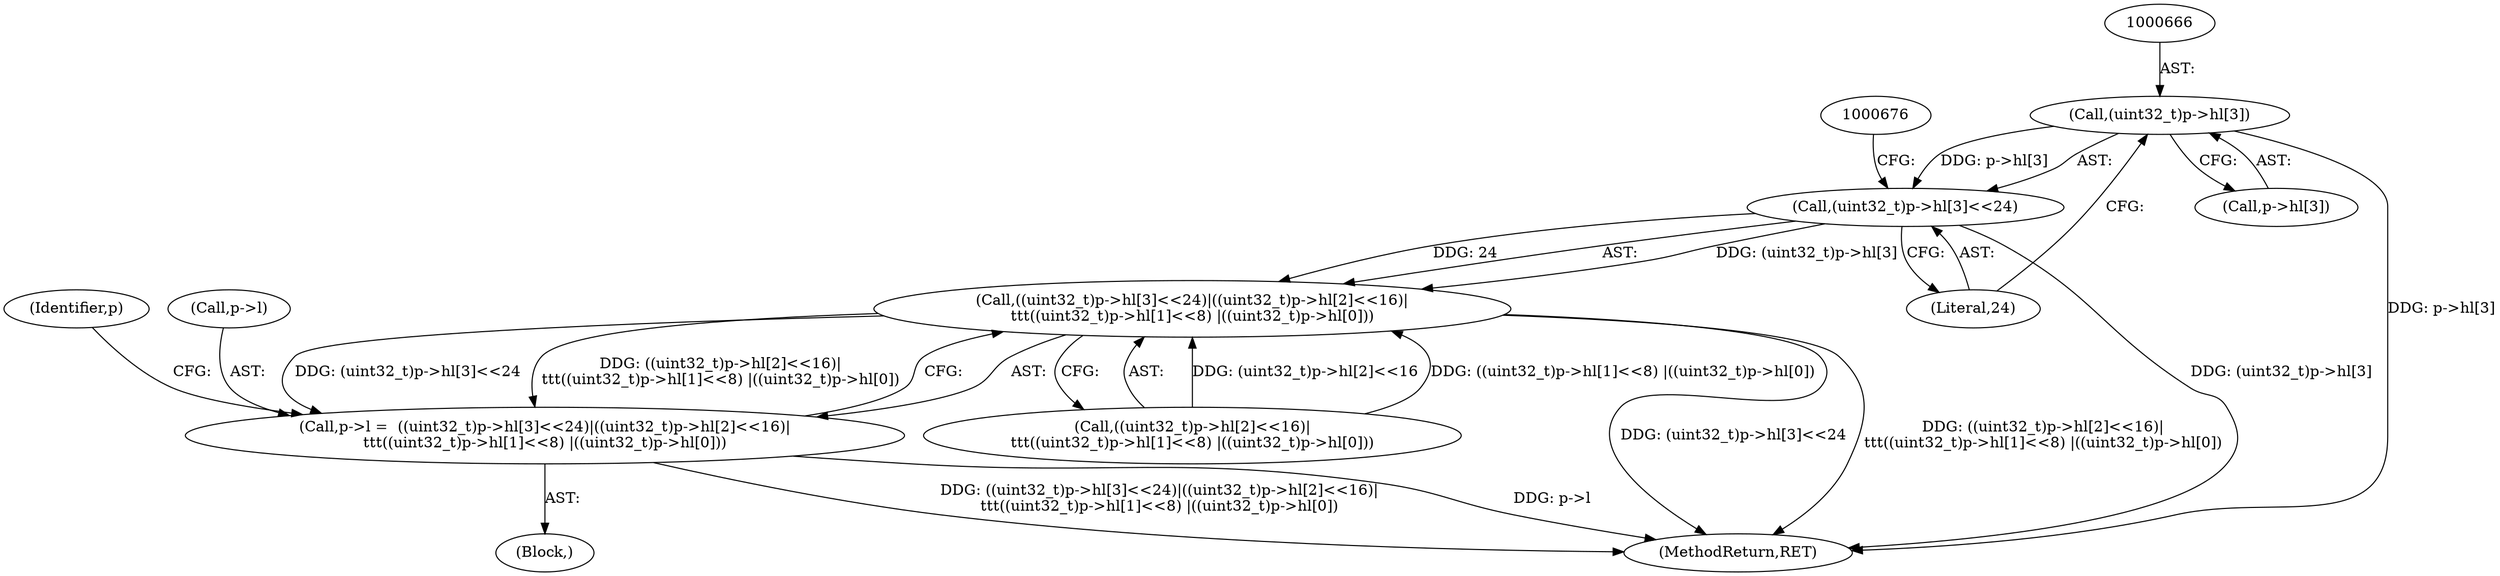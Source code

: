 digraph "0_file_27a14bc7ba285a0a5ebfdb55e54001aa11932b08@array" {
"1000665" [label="(Call,(uint32_t)p->hl[3])"];
"1000664" [label="(Call,(uint32_t)p->hl[3]<<24)"];
"1000663" [label="(Call,((uint32_t)p->hl[3]<<24)|((uint32_t)p->hl[2]<<16)|\n\t\t\t((uint32_t)p->hl[1]<<8) |((uint32_t)p->hl[0]))"];
"1000659" [label="(Call,p->l =  ((uint32_t)p->hl[3]<<24)|((uint32_t)p->hl[2]<<16)|\n\t\t\t((uint32_t)p->hl[1]<<8) |((uint32_t)p->hl[0]))"];
"1000665" [label="(Call,(uint32_t)p->hl[3])"];
"1000701" [label="(Identifier,p)"];
"1000663" [label="(Call,((uint32_t)p->hl[3]<<24)|((uint32_t)p->hl[2]<<16)|\n\t\t\t((uint32_t)p->hl[1]<<8) |((uint32_t)p->hl[0]))"];
"1000673" [label="(Call,((uint32_t)p->hl[2]<<16)|\n\t\t\t((uint32_t)p->hl[1]<<8) |((uint32_t)p->hl[0]))"];
"1000667" [label="(Call,p->hl[3])"];
"1000659" [label="(Call,p->l =  ((uint32_t)p->hl[3]<<24)|((uint32_t)p->hl[2]<<16)|\n\t\t\t((uint32_t)p->hl[1]<<8) |((uint32_t)p->hl[0]))"];
"1000902" [label="(MethodReturn,RET)"];
"1000672" [label="(Literal,24)"];
"1000664" [label="(Call,(uint32_t)p->hl[3]<<24)"];
"1000122" [label="(Block,)"];
"1000660" [label="(Call,p->l)"];
"1000665" -> "1000664"  [label="AST: "];
"1000665" -> "1000667"  [label="CFG: "];
"1000666" -> "1000665"  [label="AST: "];
"1000667" -> "1000665"  [label="AST: "];
"1000672" -> "1000665"  [label="CFG: "];
"1000665" -> "1000902"  [label="DDG: p->hl[3]"];
"1000665" -> "1000664"  [label="DDG: p->hl[3]"];
"1000664" -> "1000663"  [label="AST: "];
"1000664" -> "1000672"  [label="CFG: "];
"1000672" -> "1000664"  [label="AST: "];
"1000676" -> "1000664"  [label="CFG: "];
"1000664" -> "1000902"  [label="DDG: (uint32_t)p->hl[3]"];
"1000664" -> "1000663"  [label="DDG: (uint32_t)p->hl[3]"];
"1000664" -> "1000663"  [label="DDG: 24"];
"1000663" -> "1000659"  [label="AST: "];
"1000663" -> "1000673"  [label="CFG: "];
"1000673" -> "1000663"  [label="AST: "];
"1000659" -> "1000663"  [label="CFG: "];
"1000663" -> "1000902"  [label="DDG: (uint32_t)p->hl[3]<<24"];
"1000663" -> "1000902"  [label="DDG: ((uint32_t)p->hl[2]<<16)|\n\t\t\t((uint32_t)p->hl[1]<<8) |((uint32_t)p->hl[0])"];
"1000663" -> "1000659"  [label="DDG: (uint32_t)p->hl[3]<<24"];
"1000663" -> "1000659"  [label="DDG: ((uint32_t)p->hl[2]<<16)|\n\t\t\t((uint32_t)p->hl[1]<<8) |((uint32_t)p->hl[0])"];
"1000673" -> "1000663"  [label="DDG: (uint32_t)p->hl[2]<<16"];
"1000673" -> "1000663"  [label="DDG: ((uint32_t)p->hl[1]<<8) |((uint32_t)p->hl[0])"];
"1000659" -> "1000122"  [label="AST: "];
"1000660" -> "1000659"  [label="AST: "];
"1000701" -> "1000659"  [label="CFG: "];
"1000659" -> "1000902"  [label="DDG: ((uint32_t)p->hl[3]<<24)|((uint32_t)p->hl[2]<<16)|\n\t\t\t((uint32_t)p->hl[1]<<8) |((uint32_t)p->hl[0])"];
"1000659" -> "1000902"  [label="DDG: p->l"];
}
